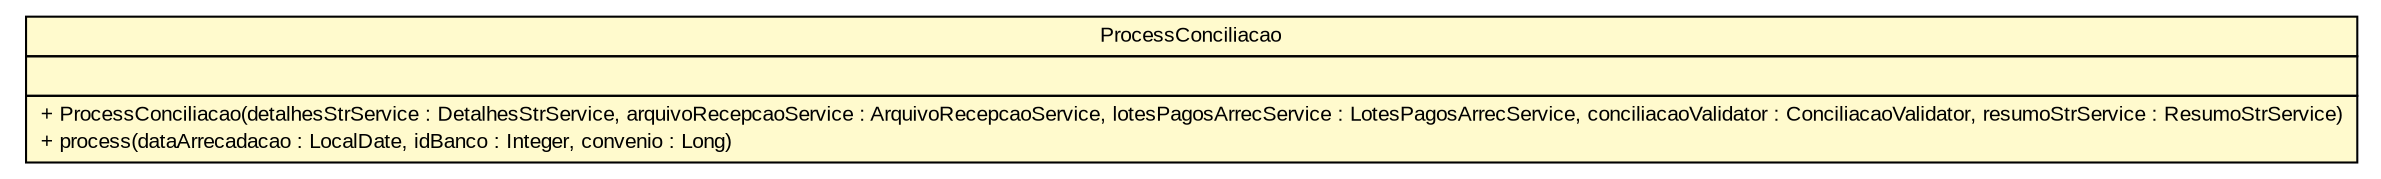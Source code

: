#!/usr/local/bin/dot
#
# Class diagram 
# Generated by UMLGraph version R5_6 (http://www.umlgraph.org/)
#

digraph G {
	edge [fontname="arial",fontsize=10,labelfontname="arial",labelfontsize=10];
	node [fontname="arial",fontsize=10,shape=plaintext];
	nodesep=0.25;
	ranksep=0.5;
	// br.gov.to.sefaz.arr.processamento.process.content.conciliacao.ProcessConciliacao
	c132486 [label=<<table title="br.gov.to.sefaz.arr.processamento.process.content.conciliacao.ProcessConciliacao" border="0" cellborder="1" cellspacing="0" cellpadding="2" port="p" bgcolor="lemonChiffon" href="./ProcessConciliacao.html">
		<tr><td><table border="0" cellspacing="0" cellpadding="1">
<tr><td align="center" balign="center"> ProcessConciliacao </td></tr>
		</table></td></tr>
		<tr><td><table border="0" cellspacing="0" cellpadding="1">
<tr><td align="left" balign="left">  </td></tr>
		</table></td></tr>
		<tr><td><table border="0" cellspacing="0" cellpadding="1">
<tr><td align="left" balign="left"> + ProcessConciliacao(detalhesStrService : DetalhesStrService, arquivoRecepcaoService : ArquivoRecepcaoService, lotesPagosArrecService : LotesPagosArrecService, conciliacaoValidator : ConciliacaoValidator, resumoStrService : ResumoStrService) </td></tr>
<tr><td align="left" balign="left"> + process(dataArrecadacao : LocalDate, idBanco : Integer, convenio : Long) </td></tr>
		</table></td></tr>
		</table>>, URL="./ProcessConciliacao.html", fontname="arial", fontcolor="black", fontsize=10.0];
}

